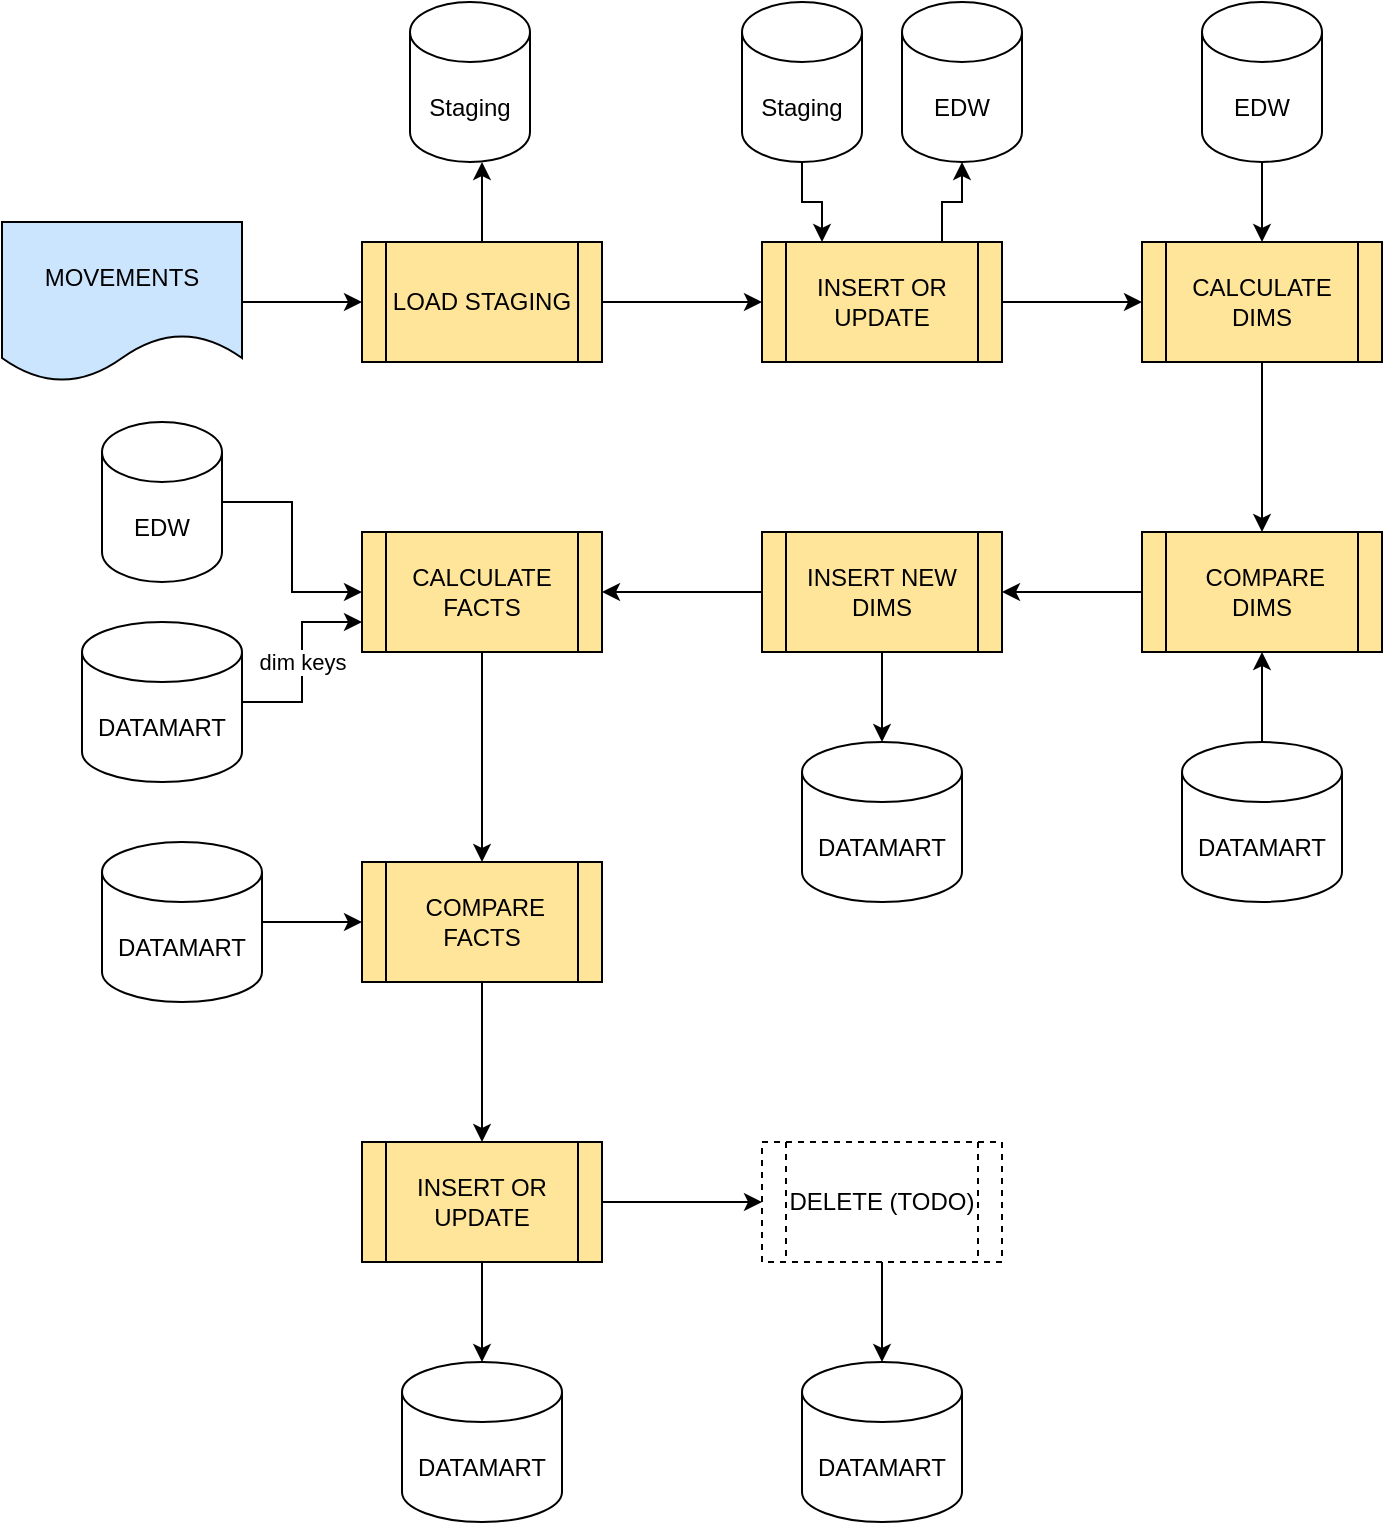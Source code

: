 <mxfile version="16.4.0" type="device"><diagram id="JOPpXoLr2p_amyVk2hxX" name="Página-1"><mxGraphModel dx="823" dy="532" grid="1" gridSize="10" guides="1" tooltips="1" connect="1" arrows="1" fold="1" page="1" pageScale="1" pageWidth="827" pageHeight="1169" math="0" shadow="0"><root><mxCell id="0"/><mxCell id="1" parent="0"/><mxCell id="_mIXD_JlokkLPIuir0XO-5" style="edgeStyle=orthogonalEdgeStyle;rounded=0;orthogonalLoop=1;jettySize=auto;html=1;" edge="1" parent="1" source="_mIXD_JlokkLPIuir0XO-2" target="_mIXD_JlokkLPIuir0XO-3"><mxGeometry relative="1" as="geometry"/></mxCell><mxCell id="_mIXD_JlokkLPIuir0XO-2" value="MOVEMENTS" style="shape=document;whiteSpace=wrap;html=1;boundedLbl=1;fillColor=#CCE5FF;" vertex="1" parent="1"><mxGeometry x="180" y="120" width="120" height="80" as="geometry"/></mxCell><mxCell id="_mIXD_JlokkLPIuir0XO-6" style="edgeStyle=orthogonalEdgeStyle;rounded=0;orthogonalLoop=1;jettySize=auto;html=1;" edge="1" parent="1" source="_mIXD_JlokkLPIuir0XO-3" target="_mIXD_JlokkLPIuir0XO-4"><mxGeometry relative="1" as="geometry"><Array as="points"><mxPoint x="420" y="110"/><mxPoint x="420" y="110"/></Array></mxGeometry></mxCell><mxCell id="_mIXD_JlokkLPIuir0XO-3" value="LOAD STAGING" style="shape=process;whiteSpace=wrap;html=1;backgroundOutline=1;fillColor=#FFE599;" vertex="1" parent="1"><mxGeometry x="360" y="130" width="120" height="60" as="geometry"/></mxCell><mxCell id="_mIXD_JlokkLPIuir0XO-8" style="edgeStyle=orthogonalEdgeStyle;rounded=0;orthogonalLoop=1;jettySize=auto;html=1;" edge="1" parent="1" source="_mIXD_JlokkLPIuir0XO-3" target="_mIXD_JlokkLPIuir0XO-7"><mxGeometry relative="1" as="geometry"><Array as="points"/></mxGeometry></mxCell><mxCell id="_mIXD_JlokkLPIuir0XO-4" value="Staging" style="shape=cylinder3;whiteSpace=wrap;html=1;boundedLbl=1;backgroundOutline=1;size=15;" vertex="1" parent="1"><mxGeometry x="384" y="10" width="60" height="80" as="geometry"/></mxCell><mxCell id="_mIXD_JlokkLPIuir0XO-10" style="edgeStyle=orthogonalEdgeStyle;rounded=0;orthogonalLoop=1;jettySize=auto;html=1;exitX=0.75;exitY=0;exitDx=0;exitDy=0;" edge="1" parent="1" source="_mIXD_JlokkLPIuir0XO-7" target="_mIXD_JlokkLPIuir0XO-9"><mxGeometry relative="1" as="geometry"/></mxCell><mxCell id="_mIXD_JlokkLPIuir0XO-35" style="edgeStyle=orthogonalEdgeStyle;rounded=0;orthogonalLoop=1;jettySize=auto;html=1;exitX=1;exitY=0.5;exitDx=0;exitDy=0;" edge="1" parent="1" source="_mIXD_JlokkLPIuir0XO-7" target="_mIXD_JlokkLPIuir0XO-34"><mxGeometry relative="1" as="geometry"/></mxCell><mxCell id="_mIXD_JlokkLPIuir0XO-7" value="INSERT OR UPDATE" style="shape=process;whiteSpace=wrap;html=1;backgroundOutline=1;fillColor=#FFE599;" vertex="1" parent="1"><mxGeometry x="560" y="130" width="120" height="60" as="geometry"/></mxCell><mxCell id="_mIXD_JlokkLPIuir0XO-9" value="EDW" style="shape=cylinder3;whiteSpace=wrap;html=1;boundedLbl=1;backgroundOutline=1;size=15;" vertex="1" parent="1"><mxGeometry x="630" y="10" width="60" height="80" as="geometry"/></mxCell><mxCell id="_mIXD_JlokkLPIuir0XO-29" style="edgeStyle=orthogonalEdgeStyle;rounded=0;orthogonalLoop=1;jettySize=auto;html=1;entryX=0.5;entryY=0;entryDx=0;entryDy=0;entryPerimeter=0;" edge="1" parent="1" source="_mIXD_JlokkLPIuir0XO-12" target="_mIXD_JlokkLPIuir0XO-13"><mxGeometry relative="1" as="geometry"/></mxCell><mxCell id="_mIXD_JlokkLPIuir0XO-42" style="edgeStyle=orthogonalEdgeStyle;rounded=0;orthogonalLoop=1;jettySize=auto;html=1;" edge="1" parent="1" source="_mIXD_JlokkLPIuir0XO-12" target="_mIXD_JlokkLPIuir0XO-40"><mxGeometry relative="1" as="geometry"/></mxCell><mxCell id="_mIXD_JlokkLPIuir0XO-12" value="INSERT NEW DIMS" style="shape=process;whiteSpace=wrap;html=1;backgroundOutline=1;fillColor=#FFE599;" vertex="1" parent="1"><mxGeometry x="560" y="275" width="120" height="60" as="geometry"/></mxCell><mxCell id="_mIXD_JlokkLPIuir0XO-13" value="DATAMART" style="shape=cylinder3;whiteSpace=wrap;html=1;boundedLbl=1;backgroundOutline=1;size=15;fillColor=#FFFFFF;" vertex="1" parent="1"><mxGeometry x="580" y="380" width="80" height="80" as="geometry"/></mxCell><mxCell id="_mIXD_JlokkLPIuir0XO-21" style="edgeStyle=orthogonalEdgeStyle;rounded=0;orthogonalLoop=1;jettySize=auto;html=1;entryX=1;entryY=0.5;entryDx=0;entryDy=0;" edge="1" parent="1" source="_mIXD_JlokkLPIuir0XO-23" target="_mIXD_JlokkLPIuir0XO-12"><mxGeometry relative="1" as="geometry"><mxPoint x="560" y="320" as="sourcePoint"/></mxGeometry></mxCell><mxCell id="_mIXD_JlokkLPIuir0XO-39" style="edgeStyle=orthogonalEdgeStyle;rounded=0;orthogonalLoop=1;jettySize=auto;html=1;" edge="1" parent="1" source="_mIXD_JlokkLPIuir0XO-17" target="_mIXD_JlokkLPIuir0XO-23"><mxGeometry relative="1" as="geometry"/></mxCell><mxCell id="_mIXD_JlokkLPIuir0XO-17" value="DATAMART" style="shape=cylinder3;whiteSpace=wrap;html=1;boundedLbl=1;backgroundOutline=1;size=15;fillColor=#FFFFFF;" vertex="1" parent="1"><mxGeometry x="770" y="380" width="80" height="80" as="geometry"/></mxCell><mxCell id="_mIXD_JlokkLPIuir0XO-23" value="&amp;nbsp;COMPARE DIMS" style="shape=process;whiteSpace=wrap;html=1;backgroundOutline=1;fillColor=#FFE599;" vertex="1" parent="1"><mxGeometry x="750" y="275" width="120" height="60" as="geometry"/></mxCell><mxCell id="_mIXD_JlokkLPIuir0XO-32" style="edgeStyle=orthogonalEdgeStyle;rounded=0;orthogonalLoop=1;jettySize=auto;html=1;entryX=0.5;entryY=0;entryDx=0;entryDy=0;entryPerimeter=0;" edge="1" parent="1" source="_mIXD_JlokkLPIuir0XO-30" target="_mIXD_JlokkLPIuir0XO-31"><mxGeometry relative="1" as="geometry"/></mxCell><mxCell id="_mIXD_JlokkLPIuir0XO-30" value="DELETE (TODO)" style="shape=process;whiteSpace=wrap;html=1;backgroundOutline=1;fillColor=#FFFFFF;dashed=1;" vertex="1" parent="1"><mxGeometry x="560" y="580" width="120" height="60" as="geometry"/></mxCell><mxCell id="_mIXD_JlokkLPIuir0XO-31" value="DATAMART" style="shape=cylinder3;whiteSpace=wrap;html=1;boundedLbl=1;backgroundOutline=1;size=15;fillColor=#FFFFFF;" vertex="1" parent="1"><mxGeometry x="580" y="690" width="80" height="80" as="geometry"/></mxCell><mxCell id="_mIXD_JlokkLPIuir0XO-36" style="edgeStyle=orthogonalEdgeStyle;rounded=0;orthogonalLoop=1;jettySize=auto;html=1;" edge="1" parent="1" source="_mIXD_JlokkLPIuir0XO-34" target="_mIXD_JlokkLPIuir0XO-23"><mxGeometry relative="1" as="geometry"/></mxCell><mxCell id="_mIXD_JlokkLPIuir0XO-34" value="CALCULATE DIMS" style="shape=process;whiteSpace=wrap;html=1;backgroundOutline=1;fillColor=#FFE599;" vertex="1" parent="1"><mxGeometry x="750" y="130" width="120" height="60" as="geometry"/></mxCell><mxCell id="_mIXD_JlokkLPIuir0XO-38" style="edgeStyle=orthogonalEdgeStyle;rounded=0;orthogonalLoop=1;jettySize=auto;html=1;" edge="1" parent="1" source="_mIXD_JlokkLPIuir0XO-37" target="_mIXD_JlokkLPIuir0XO-34"><mxGeometry relative="1" as="geometry"/></mxCell><mxCell id="_mIXD_JlokkLPIuir0XO-37" value="EDW" style="shape=cylinder3;whiteSpace=wrap;html=1;boundedLbl=1;backgroundOutline=1;size=15;" vertex="1" parent="1"><mxGeometry x="780" y="10" width="60" height="80" as="geometry"/></mxCell><mxCell id="_mIXD_JlokkLPIuir0XO-46" style="edgeStyle=orthogonalEdgeStyle;rounded=0;orthogonalLoop=1;jettySize=auto;html=1;" edge="1" parent="1" source="_mIXD_JlokkLPIuir0XO-40" target="_mIXD_JlokkLPIuir0XO-45"><mxGeometry relative="1" as="geometry"/></mxCell><mxCell id="_mIXD_JlokkLPIuir0XO-40" value="CALCULATE FACTS" style="shape=process;whiteSpace=wrap;html=1;backgroundOutline=1;fillColor=#FFE599;" vertex="1" parent="1"><mxGeometry x="360" y="275" width="120" height="60" as="geometry"/></mxCell><mxCell id="_mIXD_JlokkLPIuir0XO-44" style="edgeStyle=orthogonalEdgeStyle;rounded=0;orthogonalLoop=1;jettySize=auto;html=1;" edge="1" parent="1" source="_mIXD_JlokkLPIuir0XO-43" target="_mIXD_JlokkLPIuir0XO-40"><mxGeometry relative="1" as="geometry"/></mxCell><mxCell id="_mIXD_JlokkLPIuir0XO-43" value="EDW" style="shape=cylinder3;whiteSpace=wrap;html=1;boundedLbl=1;backgroundOutline=1;size=15;" vertex="1" parent="1"><mxGeometry x="230" y="220" width="60" height="80" as="geometry"/></mxCell><mxCell id="_mIXD_JlokkLPIuir0XO-59" style="edgeStyle=orthogonalEdgeStyle;rounded=0;orthogonalLoop=1;jettySize=auto;html=1;" edge="1" parent="1" source="_mIXD_JlokkLPIuir0XO-45" target="_mIXD_JlokkLPIuir0XO-50"><mxGeometry relative="1" as="geometry"/></mxCell><mxCell id="_mIXD_JlokkLPIuir0XO-45" value="&amp;nbsp;COMPARE FACTS" style="shape=process;whiteSpace=wrap;html=1;backgroundOutline=1;fillColor=#FFE599;" vertex="1" parent="1"><mxGeometry x="360" y="440" width="120" height="60" as="geometry"/></mxCell><mxCell id="_mIXD_JlokkLPIuir0XO-49" style="edgeStyle=orthogonalEdgeStyle;rounded=0;orthogonalLoop=1;jettySize=auto;html=1;" edge="1" parent="1" source="_mIXD_JlokkLPIuir0XO-48" target="_mIXD_JlokkLPIuir0XO-45"><mxGeometry relative="1" as="geometry"/></mxCell><mxCell id="_mIXD_JlokkLPIuir0XO-48" value="DATAMART" style="shape=cylinder3;whiteSpace=wrap;html=1;boundedLbl=1;backgroundOutline=1;size=15;fillColor=#FFFFFF;" vertex="1" parent="1"><mxGeometry x="230" y="430" width="80" height="80" as="geometry"/></mxCell><mxCell id="_mIXD_JlokkLPIuir0XO-60" style="edgeStyle=orthogonalEdgeStyle;rounded=0;orthogonalLoop=1;jettySize=auto;html=1;" edge="1" parent="1" source="_mIXD_JlokkLPIuir0XO-50" target="_mIXD_JlokkLPIuir0XO-58"><mxGeometry relative="1" as="geometry"/></mxCell><mxCell id="_mIXD_JlokkLPIuir0XO-61" style="edgeStyle=orthogonalEdgeStyle;rounded=0;orthogonalLoop=1;jettySize=auto;html=1;" edge="1" parent="1" source="_mIXD_JlokkLPIuir0XO-50" target="_mIXD_JlokkLPIuir0XO-30"><mxGeometry relative="1" as="geometry"/></mxCell><mxCell id="_mIXD_JlokkLPIuir0XO-50" value="INSERT OR UPDATE" style="shape=process;whiteSpace=wrap;html=1;backgroundOutline=1;fillColor=#FFE599;" vertex="1" parent="1"><mxGeometry x="360" y="580" width="120" height="60" as="geometry"/></mxCell><mxCell id="_mIXD_JlokkLPIuir0XO-55" style="edgeStyle=orthogonalEdgeStyle;rounded=0;orthogonalLoop=1;jettySize=auto;html=1;entryX=0.25;entryY=0;entryDx=0;entryDy=0;" edge="1" parent="1" source="_mIXD_JlokkLPIuir0XO-51" target="_mIXD_JlokkLPIuir0XO-7"><mxGeometry relative="1" as="geometry"/></mxCell><mxCell id="_mIXD_JlokkLPIuir0XO-51" value="Staging" style="shape=cylinder3;whiteSpace=wrap;html=1;boundedLbl=1;backgroundOutline=1;size=15;" vertex="1" parent="1"><mxGeometry x="550" y="10" width="60" height="80" as="geometry"/></mxCell><mxCell id="_mIXD_JlokkLPIuir0XO-57" value="dim keys" style="edgeStyle=orthogonalEdgeStyle;rounded=0;orthogonalLoop=1;jettySize=auto;html=1;entryX=0;entryY=0.75;entryDx=0;entryDy=0;" edge="1" parent="1" source="_mIXD_JlokkLPIuir0XO-56" target="_mIXD_JlokkLPIuir0XO-40"><mxGeometry relative="1" as="geometry"/></mxCell><mxCell id="_mIXD_JlokkLPIuir0XO-56" value="DATAMART" style="shape=cylinder3;whiteSpace=wrap;html=1;boundedLbl=1;backgroundOutline=1;size=15;fillColor=#FFFFFF;" vertex="1" parent="1"><mxGeometry x="220" y="320" width="80" height="80" as="geometry"/></mxCell><mxCell id="_mIXD_JlokkLPIuir0XO-58" value="DATAMART" style="shape=cylinder3;whiteSpace=wrap;html=1;boundedLbl=1;backgroundOutline=1;size=15;fillColor=#FFFFFF;" vertex="1" parent="1"><mxGeometry x="380" y="690" width="80" height="80" as="geometry"/></mxCell></root></mxGraphModel></diagram></mxfile>